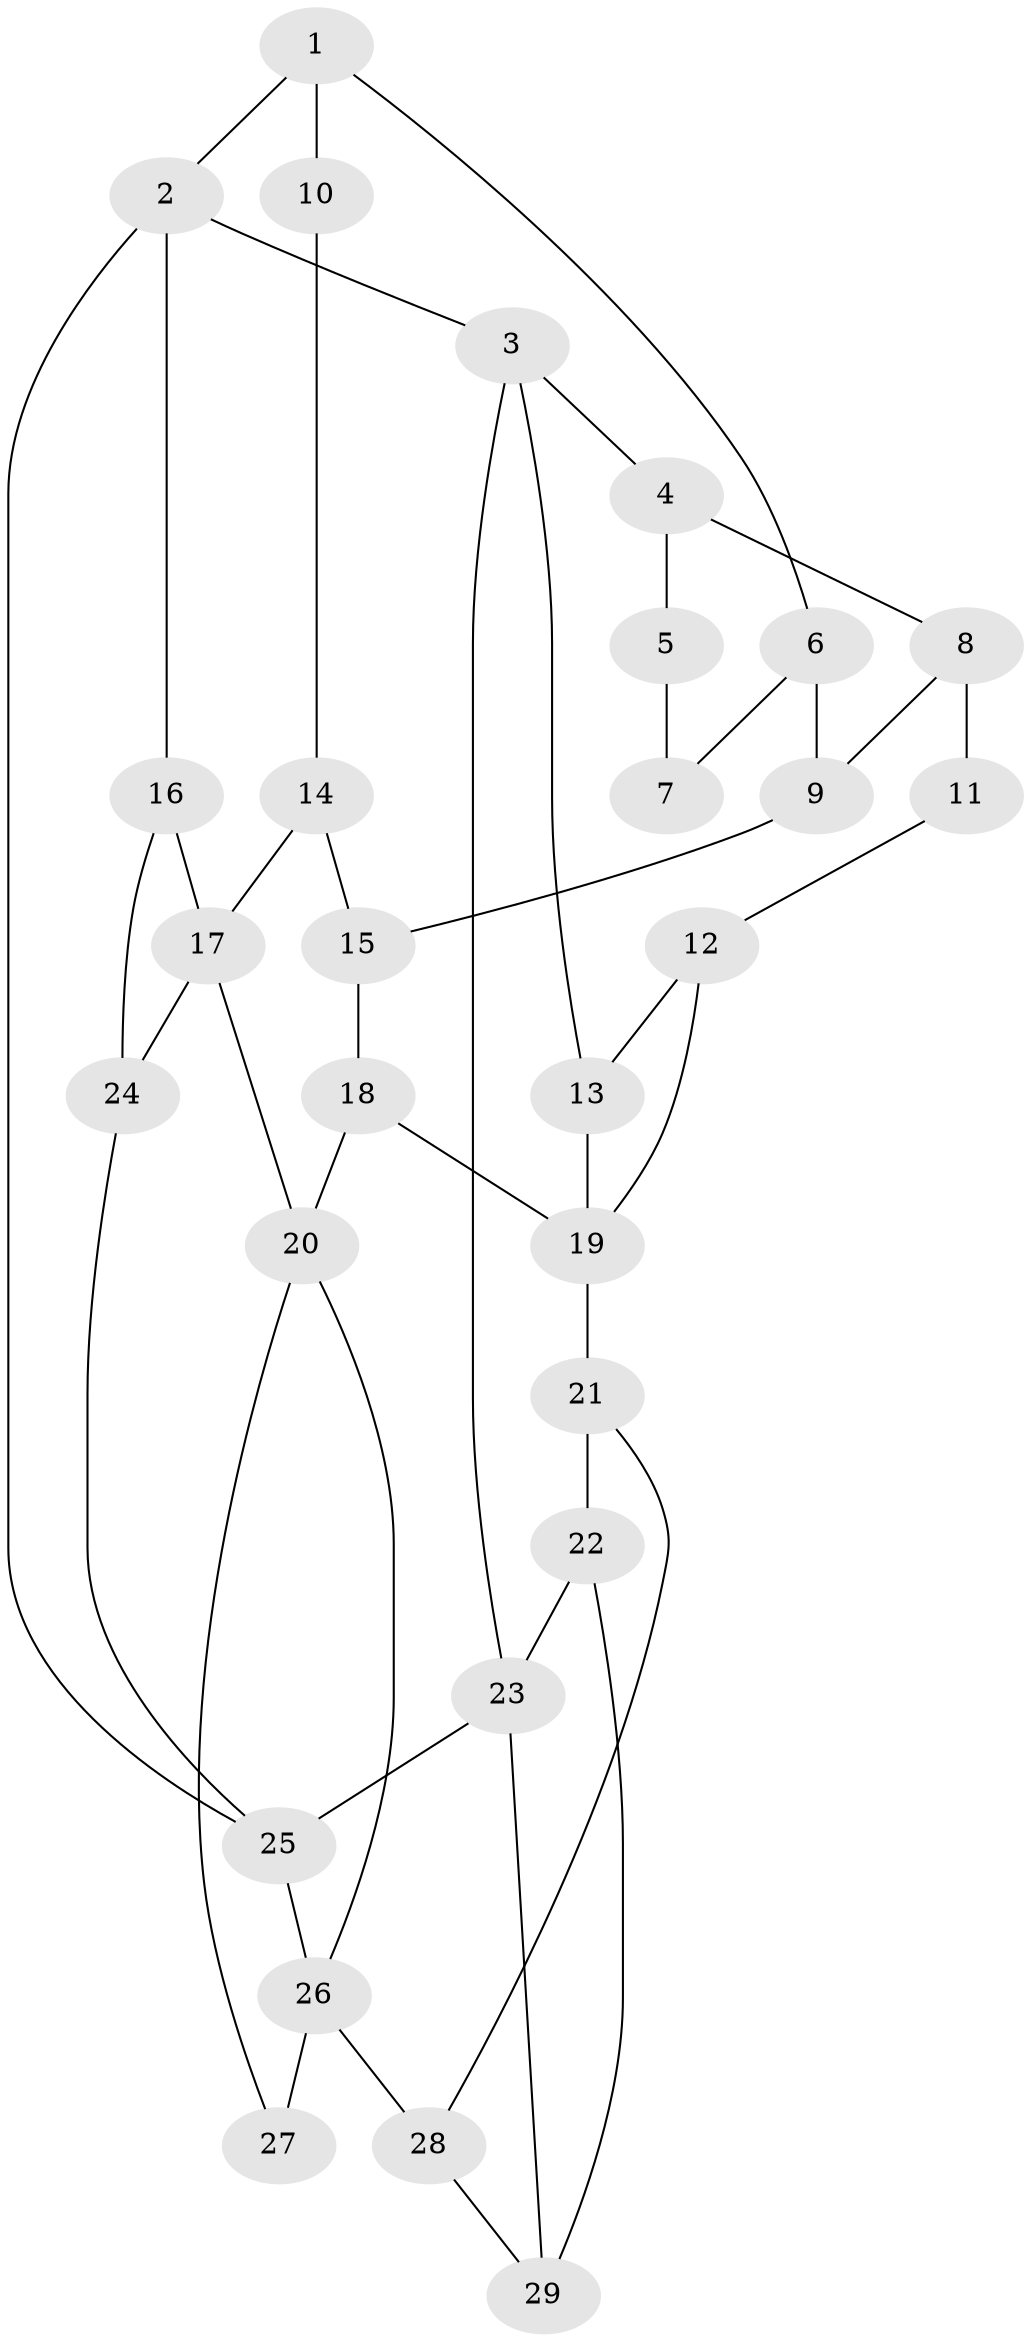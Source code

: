 // original degree distribution, {3: 0.05263157894736842, 5: 0.47368421052631576, 4: 0.24561403508771928, 6: 0.22807017543859648}
// Generated by graph-tools (version 1.1) at 2025/54/03/04/25 22:54:22]
// undirected, 29 vertices, 45 edges
graph export_dot {
  node [color=gray90,style=filled];
  1;
  2;
  3;
  4;
  5;
  6;
  7;
  8;
  9;
  10;
  11;
  12;
  13;
  14;
  15;
  16;
  17;
  18;
  19;
  20;
  21;
  22;
  23;
  24;
  25;
  26;
  27;
  28;
  29;
  1 -- 2 [weight=1.0];
  1 -- 6 [weight=1.0];
  1 -- 10 [weight=2.0];
  2 -- 3 [weight=1.0];
  2 -- 16 [weight=1.0];
  2 -- 25 [weight=1.0];
  3 -- 4 [weight=1.0];
  3 -- 13 [weight=1.0];
  3 -- 23 [weight=1.0];
  4 -- 5 [weight=1.0];
  4 -- 8 [weight=1.0];
  5 -- 7 [weight=1.0];
  6 -- 7 [weight=1.0];
  6 -- 9 [weight=1.0];
  8 -- 9 [weight=1.0];
  8 -- 11 [weight=2.0];
  9 -- 15 [weight=1.0];
  10 -- 14 [weight=1.0];
  11 -- 12 [weight=1.0];
  12 -- 13 [weight=1.0];
  12 -- 19 [weight=1.0];
  13 -- 19 [weight=1.0];
  14 -- 15 [weight=1.0];
  14 -- 17 [weight=2.0];
  15 -- 18 [weight=1.0];
  16 -- 17 [weight=1.0];
  16 -- 24 [weight=1.0];
  17 -- 20 [weight=2.0];
  17 -- 24 [weight=1.0];
  18 -- 19 [weight=2.0];
  18 -- 20 [weight=2.0];
  19 -- 21 [weight=2.0];
  20 -- 26 [weight=1.0];
  20 -- 27 [weight=1.0];
  21 -- 22 [weight=2.0];
  21 -- 28 [weight=1.0];
  22 -- 23 [weight=1.0];
  22 -- 29 [weight=1.0];
  23 -- 25 [weight=1.0];
  23 -- 29 [weight=1.0];
  24 -- 25 [weight=1.0];
  25 -- 26 [weight=1.0];
  26 -- 27 [weight=2.0];
  26 -- 28 [weight=2.0];
  28 -- 29 [weight=1.0];
}
